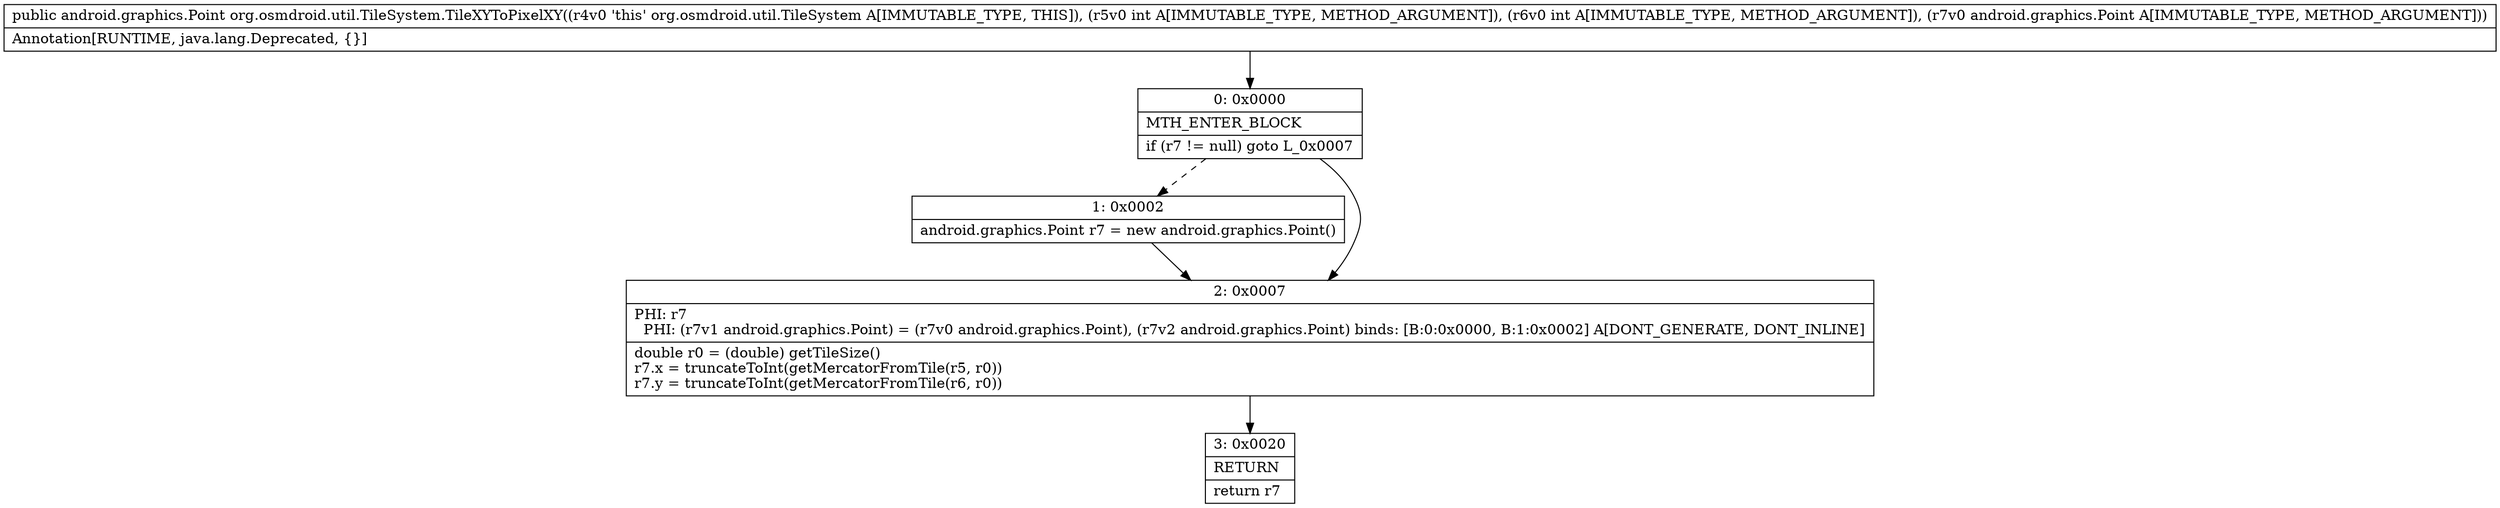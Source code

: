 digraph "CFG fororg.osmdroid.util.TileSystem.TileXYToPixelXY(IILandroid\/graphics\/Point;)Landroid\/graphics\/Point;" {
Node_0 [shape=record,label="{0\:\ 0x0000|MTH_ENTER_BLOCK\l|if (r7 != null) goto L_0x0007\l}"];
Node_1 [shape=record,label="{1\:\ 0x0002|android.graphics.Point r7 = new android.graphics.Point()\l}"];
Node_2 [shape=record,label="{2\:\ 0x0007|PHI: r7 \l  PHI: (r7v1 android.graphics.Point) = (r7v0 android.graphics.Point), (r7v2 android.graphics.Point) binds: [B:0:0x0000, B:1:0x0002] A[DONT_GENERATE, DONT_INLINE]\l|double r0 = (double) getTileSize()\lr7.x = truncateToInt(getMercatorFromTile(r5, r0))\lr7.y = truncateToInt(getMercatorFromTile(r6, r0))\l}"];
Node_3 [shape=record,label="{3\:\ 0x0020|RETURN\l|return r7\l}"];
MethodNode[shape=record,label="{public android.graphics.Point org.osmdroid.util.TileSystem.TileXYToPixelXY((r4v0 'this' org.osmdroid.util.TileSystem A[IMMUTABLE_TYPE, THIS]), (r5v0 int A[IMMUTABLE_TYPE, METHOD_ARGUMENT]), (r6v0 int A[IMMUTABLE_TYPE, METHOD_ARGUMENT]), (r7v0 android.graphics.Point A[IMMUTABLE_TYPE, METHOD_ARGUMENT]))  | Annotation[RUNTIME, java.lang.Deprecated, \{\}]\l}"];
MethodNode -> Node_0;
Node_0 -> Node_1[style=dashed];
Node_0 -> Node_2;
Node_1 -> Node_2;
Node_2 -> Node_3;
}

